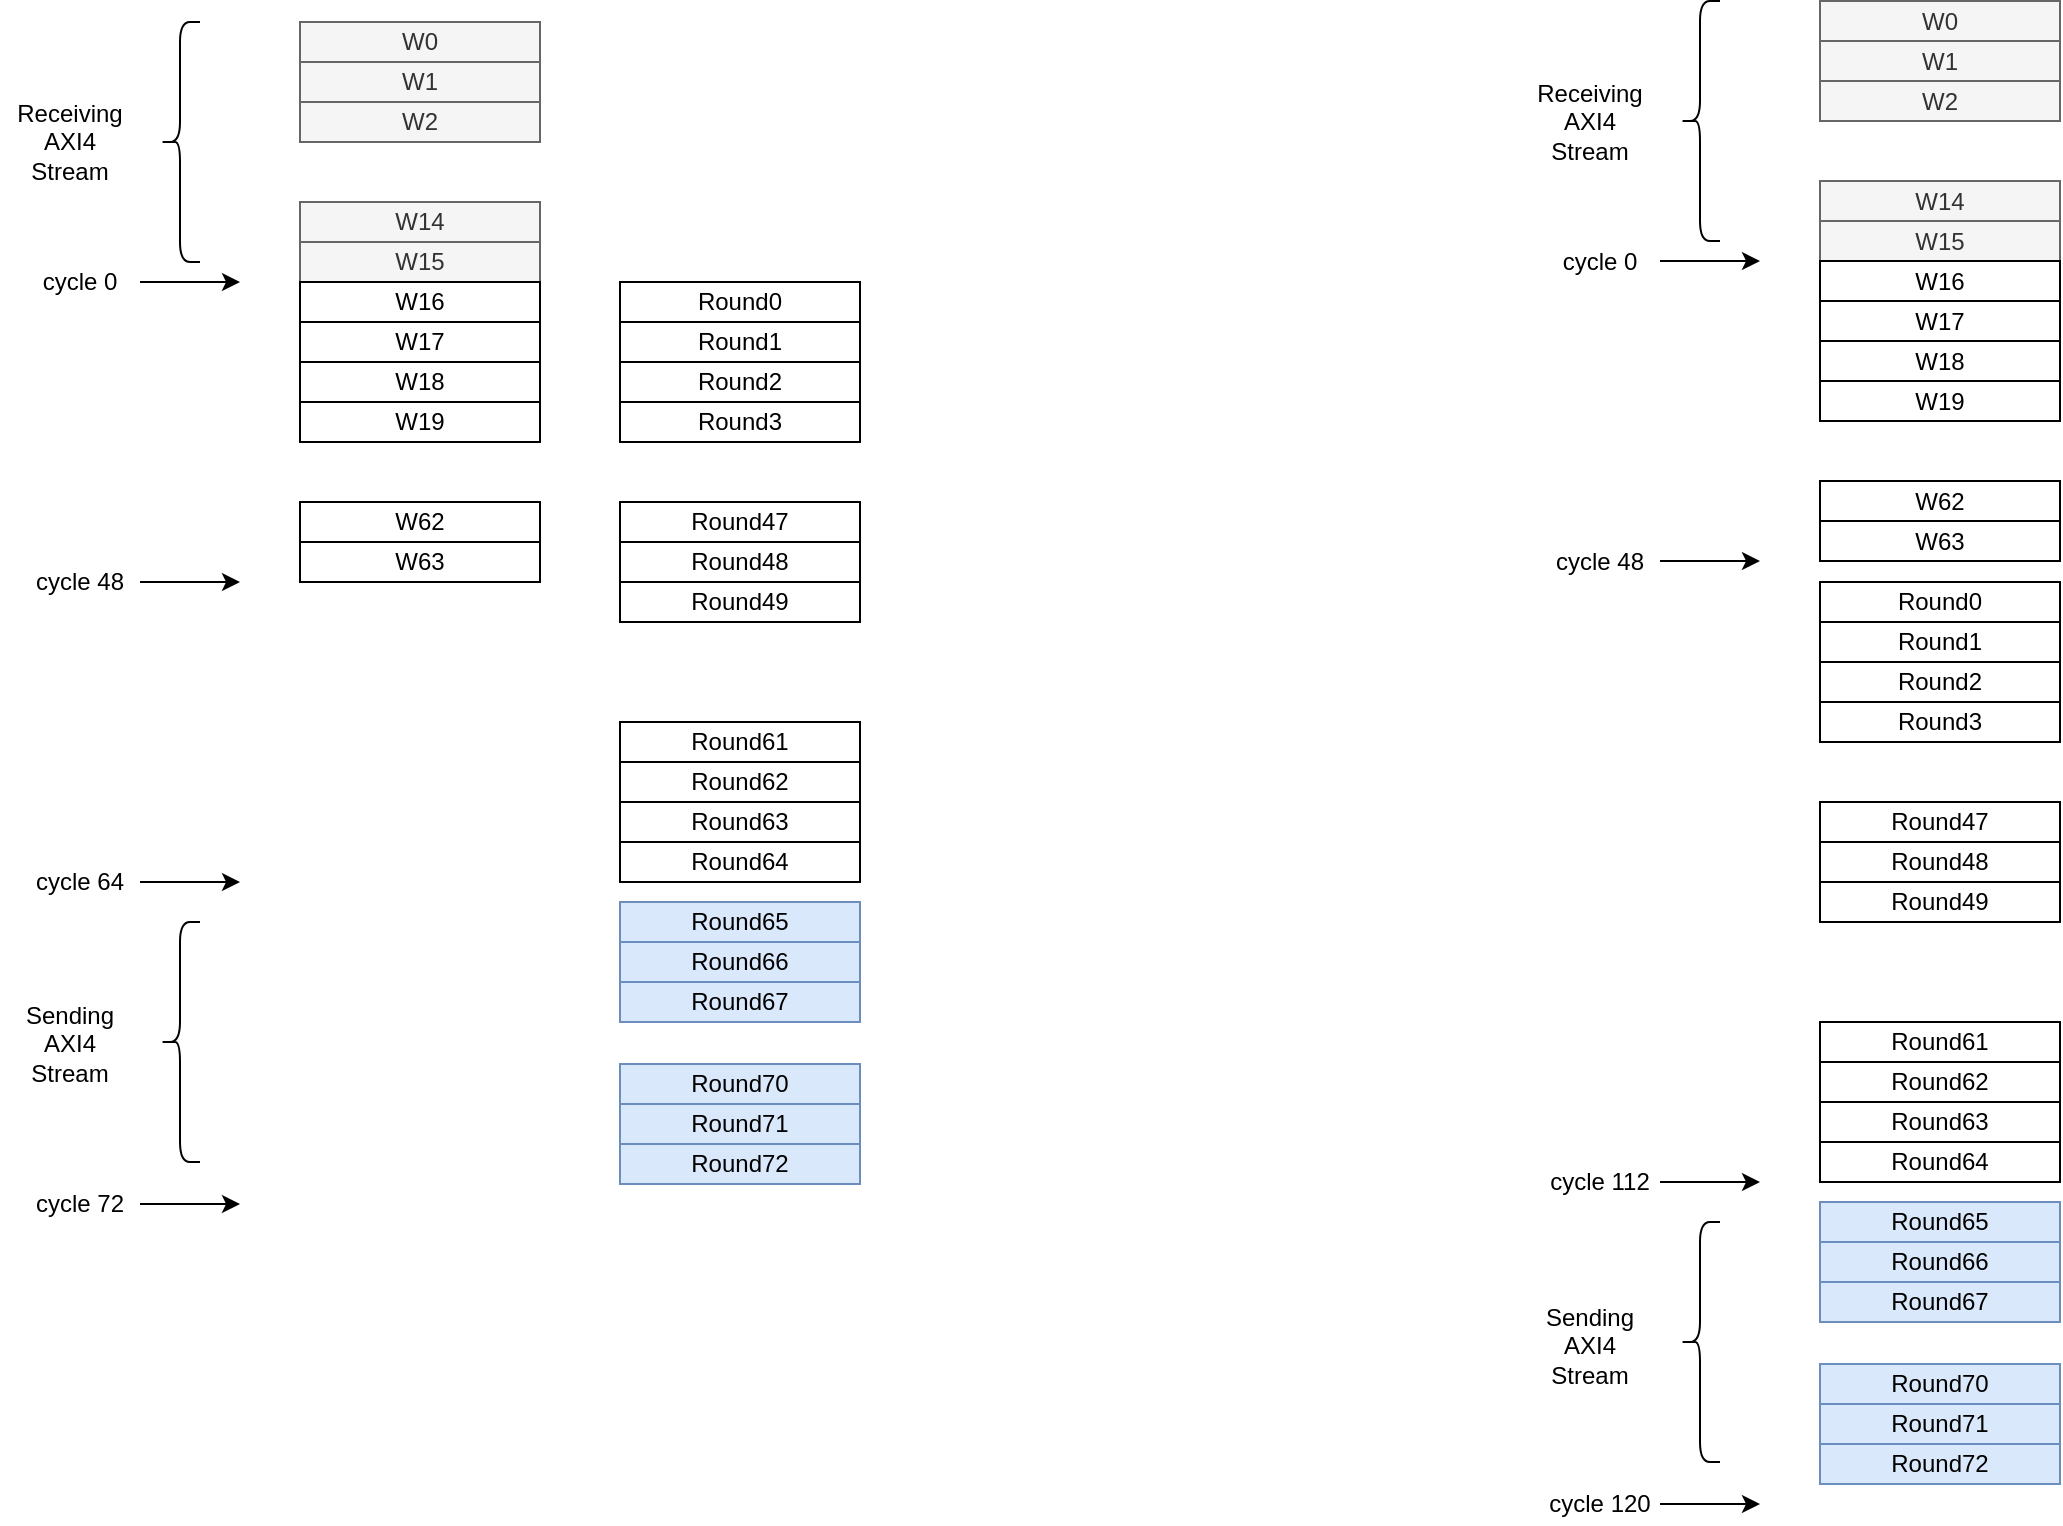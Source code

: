 <mxfile version="26.0.10">
  <diagram name="Página-1" id="EOr9GwJosVuLc8KGh8XC">
    <mxGraphModel dx="2606" dy="1160" grid="1" gridSize="10" guides="1" tooltips="1" connect="1" arrows="1" fold="1" page="0" pageScale="1" pageWidth="827" pageHeight="1169" math="0" shadow="0">
      <root>
        <mxCell id="0" />
        <mxCell id="1" parent="0" />
        <mxCell id="1_41IAmu8DSidC9TDrWD-1" value="W0" style="rounded=0;whiteSpace=wrap;html=1;fillColor=#f5f5f5;fontColor=#333333;strokeColor=#666666;" vertex="1" parent="1">
          <mxGeometry x="-40" y="160" width="120" height="20" as="geometry" />
        </mxCell>
        <mxCell id="1_41IAmu8DSidC9TDrWD-2" value="W1" style="rounded=0;whiteSpace=wrap;html=1;fillColor=#f5f5f5;fontColor=#333333;strokeColor=#666666;" vertex="1" parent="1">
          <mxGeometry x="-40" y="180" width="120" height="20" as="geometry" />
        </mxCell>
        <mxCell id="1_41IAmu8DSidC9TDrWD-3" value="W2" style="rounded=0;whiteSpace=wrap;html=1;fillColor=#f5f5f5;fontColor=#333333;strokeColor=#666666;" vertex="1" parent="1">
          <mxGeometry x="-40" y="200" width="120" height="20" as="geometry" />
        </mxCell>
        <mxCell id="1_41IAmu8DSidC9TDrWD-5" value="W14" style="rounded=0;whiteSpace=wrap;html=1;fillColor=#f5f5f5;fontColor=#333333;strokeColor=#666666;" vertex="1" parent="1">
          <mxGeometry x="-40" y="250" width="120" height="20" as="geometry" />
        </mxCell>
        <mxCell id="1_41IAmu8DSidC9TDrWD-6" value="W15" style="rounded=0;whiteSpace=wrap;html=1;fillColor=#f5f5f5;fontColor=#333333;strokeColor=#666666;" vertex="1" parent="1">
          <mxGeometry x="-40" y="270" width="120" height="20" as="geometry" />
        </mxCell>
        <mxCell id="1_41IAmu8DSidC9TDrWD-7" value="W16" style="rounded=0;whiteSpace=wrap;html=1;" vertex="1" parent="1">
          <mxGeometry x="-40" y="290" width="120" height="20" as="geometry" />
        </mxCell>
        <mxCell id="1_41IAmu8DSidC9TDrWD-8" value="W17" style="rounded=0;whiteSpace=wrap;html=1;" vertex="1" parent="1">
          <mxGeometry x="-40" y="310" width="120" height="20" as="geometry" />
        </mxCell>
        <mxCell id="1_41IAmu8DSidC9TDrWD-9" value="W18" style="rounded=0;whiteSpace=wrap;html=1;" vertex="1" parent="1">
          <mxGeometry x="-40" y="330" width="120" height="20" as="geometry" />
        </mxCell>
        <mxCell id="1_41IAmu8DSidC9TDrWD-10" value="W63" style="rounded=0;whiteSpace=wrap;html=1;" vertex="1" parent="1">
          <mxGeometry x="-40" y="420" width="120" height="20" as="geometry" />
        </mxCell>
        <mxCell id="1_41IAmu8DSidC9TDrWD-11" value="W62" style="rounded=0;whiteSpace=wrap;html=1;" vertex="1" parent="1">
          <mxGeometry x="-40" y="400" width="120" height="20" as="geometry" />
        </mxCell>
        <mxCell id="1_41IAmu8DSidC9TDrWD-12" value="Round1" style="rounded=0;whiteSpace=wrap;html=1;" vertex="1" parent="1">
          <mxGeometry x="120" y="310" width="120" height="20" as="geometry" />
        </mxCell>
        <mxCell id="1_41IAmu8DSidC9TDrWD-13" value="Round2" style="rounded=0;whiteSpace=wrap;html=1;" vertex="1" parent="1">
          <mxGeometry x="120" y="330" width="120" height="20" as="geometry" />
        </mxCell>
        <mxCell id="1_41IAmu8DSidC9TDrWD-14" value="Round3" style="rounded=0;whiteSpace=wrap;html=1;" vertex="1" parent="1">
          <mxGeometry x="120" y="350" width="120" height="20" as="geometry" />
        </mxCell>
        <mxCell id="1_41IAmu8DSidC9TDrWD-15" value="W19" style="rounded=0;whiteSpace=wrap;html=1;" vertex="1" parent="1">
          <mxGeometry x="-40" y="350" width="120" height="20" as="geometry" />
        </mxCell>
        <mxCell id="1_41IAmu8DSidC9TDrWD-16" value="Round0" style="rounded=0;whiteSpace=wrap;html=1;" vertex="1" parent="1">
          <mxGeometry x="120" y="290" width="120" height="20" as="geometry" />
        </mxCell>
        <mxCell id="1_41IAmu8DSidC9TDrWD-17" value="Round47" style="rounded=0;whiteSpace=wrap;html=1;" vertex="1" parent="1">
          <mxGeometry x="120" y="400" width="120" height="20" as="geometry" />
        </mxCell>
        <mxCell id="1_41IAmu8DSidC9TDrWD-18" value="Round48" style="rounded=0;whiteSpace=wrap;html=1;" vertex="1" parent="1">
          <mxGeometry x="120" y="420" width="120" height="20" as="geometry" />
        </mxCell>
        <mxCell id="1_41IAmu8DSidC9TDrWD-19" value="Round49" style="rounded=0;whiteSpace=wrap;html=1;" vertex="1" parent="1">
          <mxGeometry x="120" y="440" width="120" height="20" as="geometry" />
        </mxCell>
        <mxCell id="1_41IAmu8DSidC9TDrWD-21" value="Round61" style="rounded=0;whiteSpace=wrap;html=1;" vertex="1" parent="1">
          <mxGeometry x="120" y="510" width="120" height="20" as="geometry" />
        </mxCell>
        <mxCell id="1_41IAmu8DSidC9TDrWD-22" value="Round62" style="rounded=0;whiteSpace=wrap;html=1;" vertex="1" parent="1">
          <mxGeometry x="120" y="530" width="120" height="20" as="geometry" />
        </mxCell>
        <mxCell id="1_41IAmu8DSidC9TDrWD-23" value="Round63" style="rounded=0;whiteSpace=wrap;html=1;" vertex="1" parent="1">
          <mxGeometry x="120" y="550" width="120" height="20" as="geometry" />
        </mxCell>
        <mxCell id="1_41IAmu8DSidC9TDrWD-24" value="" style="endArrow=classic;html=1;rounded=0;" edge="1" parent="1">
          <mxGeometry width="50" height="50" relative="1" as="geometry">
            <mxPoint x="-120" y="290" as="sourcePoint" />
            <mxPoint x="-70" y="290" as="targetPoint" />
          </mxGeometry>
        </mxCell>
        <mxCell id="1_41IAmu8DSidC9TDrWD-25" value="cycle 0" style="text;html=1;align=center;verticalAlign=middle;whiteSpace=wrap;rounded=0;" vertex="1" parent="1">
          <mxGeometry x="-180" y="280" width="60" height="20" as="geometry" />
        </mxCell>
        <mxCell id="1_41IAmu8DSidC9TDrWD-28" value="" style="endArrow=classic;html=1;rounded=0;" edge="1" parent="1">
          <mxGeometry width="50" height="50" relative="1" as="geometry">
            <mxPoint x="-120" y="440" as="sourcePoint" />
            <mxPoint x="-70" y="440" as="targetPoint" />
          </mxGeometry>
        </mxCell>
        <mxCell id="1_41IAmu8DSidC9TDrWD-29" value="cycle 48" style="text;html=1;align=center;verticalAlign=middle;whiteSpace=wrap;rounded=0;" vertex="1" parent="1">
          <mxGeometry x="-180" y="430" width="60" height="20" as="geometry" />
        </mxCell>
        <mxCell id="1_41IAmu8DSidC9TDrWD-30" value="Round64" style="rounded=0;whiteSpace=wrap;html=1;" vertex="1" parent="1">
          <mxGeometry x="120" y="570" width="120" height="20" as="geometry" />
        </mxCell>
        <mxCell id="1_41IAmu8DSidC9TDrWD-31" value="Round65" style="rounded=0;whiteSpace=wrap;html=1;fillColor=#dae8fc;strokeColor=#6c8ebf;" vertex="1" parent="1">
          <mxGeometry x="120" y="600" width="120" height="20" as="geometry" />
        </mxCell>
        <mxCell id="1_41IAmu8DSidC9TDrWD-32" value="Round66" style="rounded=0;whiteSpace=wrap;html=1;fillColor=#dae8fc;strokeColor=#6c8ebf;" vertex="1" parent="1">
          <mxGeometry x="120" y="620" width="120" height="20" as="geometry" />
        </mxCell>
        <mxCell id="1_41IAmu8DSidC9TDrWD-33" value="Round67" style="rounded=0;whiteSpace=wrap;html=1;fillColor=#dae8fc;strokeColor=#6c8ebf;" vertex="1" parent="1">
          <mxGeometry x="120" y="640" width="120" height="20" as="geometry" />
        </mxCell>
        <mxCell id="1_41IAmu8DSidC9TDrWD-36" value="Round70" style="rounded=0;whiteSpace=wrap;html=1;fillColor=#dae8fc;strokeColor=#6c8ebf;" vertex="1" parent="1">
          <mxGeometry x="120" y="681" width="120" height="20" as="geometry" />
        </mxCell>
        <mxCell id="1_41IAmu8DSidC9TDrWD-37" value="Round71" style="rounded=0;whiteSpace=wrap;html=1;fillColor=#dae8fc;strokeColor=#6c8ebf;" vertex="1" parent="1">
          <mxGeometry x="120" y="701" width="120" height="20" as="geometry" />
        </mxCell>
        <mxCell id="1_41IAmu8DSidC9TDrWD-38" value="Round72" style="rounded=0;whiteSpace=wrap;html=1;fillColor=#dae8fc;strokeColor=#6c8ebf;" vertex="1" parent="1">
          <mxGeometry x="120" y="721" width="120" height="20" as="geometry" />
        </mxCell>
        <mxCell id="1_41IAmu8DSidC9TDrWD-39" value="" style="endArrow=classic;html=1;rounded=0;" edge="1" parent="1">
          <mxGeometry width="50" height="50" relative="1" as="geometry">
            <mxPoint x="-120" y="590" as="sourcePoint" />
            <mxPoint x="-70" y="590" as="targetPoint" />
          </mxGeometry>
        </mxCell>
        <mxCell id="1_41IAmu8DSidC9TDrWD-40" value="cycle 64" style="text;html=1;align=center;verticalAlign=middle;whiteSpace=wrap;rounded=0;" vertex="1" parent="1">
          <mxGeometry x="-180" y="580" width="60" height="20" as="geometry" />
        </mxCell>
        <mxCell id="1_41IAmu8DSidC9TDrWD-41" value="" style="shape=curlyBracket;whiteSpace=wrap;html=1;rounded=1;labelPosition=left;verticalLabelPosition=middle;align=right;verticalAlign=middle;" vertex="1" parent="1">
          <mxGeometry x="-110" y="160" width="20" height="120" as="geometry" />
        </mxCell>
        <mxCell id="1_41IAmu8DSidC9TDrWD-42" value="&lt;div&gt;Receiving&lt;/div&gt;&lt;div&gt;AXI4 Stream&lt;br&gt;&lt;/div&gt;" style="text;html=1;align=center;verticalAlign=middle;whiteSpace=wrap;rounded=0;" vertex="1" parent="1">
          <mxGeometry x="-190" y="210" width="70" height="20" as="geometry" />
        </mxCell>
        <mxCell id="1_41IAmu8DSidC9TDrWD-43" value="" style="shape=curlyBracket;whiteSpace=wrap;html=1;rounded=1;labelPosition=left;verticalLabelPosition=middle;align=right;verticalAlign=middle;" vertex="1" parent="1">
          <mxGeometry x="-110" y="610" width="20" height="120" as="geometry" />
        </mxCell>
        <mxCell id="1_41IAmu8DSidC9TDrWD-44" value="Sending AXI4 Stream" style="text;html=1;align=center;verticalAlign=middle;whiteSpace=wrap;rounded=0;" vertex="1" parent="1">
          <mxGeometry x="-190" y="661" width="70" height="20" as="geometry" />
        </mxCell>
        <mxCell id="1_41IAmu8DSidC9TDrWD-45" value="W0" style="rounded=0;whiteSpace=wrap;html=1;fillColor=#f5f5f5;fontColor=#333333;strokeColor=#666666;" vertex="1" parent="1">
          <mxGeometry x="720" y="149.5" width="120" height="20" as="geometry" />
        </mxCell>
        <mxCell id="1_41IAmu8DSidC9TDrWD-46" value="W1" style="rounded=0;whiteSpace=wrap;html=1;fillColor=#f5f5f5;fontColor=#333333;strokeColor=#666666;" vertex="1" parent="1">
          <mxGeometry x="720" y="169.5" width="120" height="20" as="geometry" />
        </mxCell>
        <mxCell id="1_41IAmu8DSidC9TDrWD-47" value="W2" style="rounded=0;whiteSpace=wrap;html=1;fillColor=#f5f5f5;fontColor=#333333;strokeColor=#666666;" vertex="1" parent="1">
          <mxGeometry x="720" y="189.5" width="120" height="20" as="geometry" />
        </mxCell>
        <mxCell id="1_41IAmu8DSidC9TDrWD-48" value="W14" style="rounded=0;whiteSpace=wrap;html=1;fillColor=#f5f5f5;fontColor=#333333;strokeColor=#666666;" vertex="1" parent="1">
          <mxGeometry x="720" y="239.5" width="120" height="20" as="geometry" />
        </mxCell>
        <mxCell id="1_41IAmu8DSidC9TDrWD-49" value="W15" style="rounded=0;whiteSpace=wrap;html=1;fillColor=#f5f5f5;fontColor=#333333;strokeColor=#666666;" vertex="1" parent="1">
          <mxGeometry x="720" y="259.5" width="120" height="20" as="geometry" />
        </mxCell>
        <mxCell id="1_41IAmu8DSidC9TDrWD-50" value="W16" style="rounded=0;whiteSpace=wrap;html=1;" vertex="1" parent="1">
          <mxGeometry x="720" y="279.5" width="120" height="20" as="geometry" />
        </mxCell>
        <mxCell id="1_41IAmu8DSidC9TDrWD-51" value="W17" style="rounded=0;whiteSpace=wrap;html=1;" vertex="1" parent="1">
          <mxGeometry x="720" y="299.5" width="120" height="20" as="geometry" />
        </mxCell>
        <mxCell id="1_41IAmu8DSidC9TDrWD-52" value="W18" style="rounded=0;whiteSpace=wrap;html=1;" vertex="1" parent="1">
          <mxGeometry x="720" y="319.5" width="120" height="20" as="geometry" />
        </mxCell>
        <mxCell id="1_41IAmu8DSidC9TDrWD-53" value="W63" style="rounded=0;whiteSpace=wrap;html=1;" vertex="1" parent="1">
          <mxGeometry x="720" y="409.5" width="120" height="20" as="geometry" />
        </mxCell>
        <mxCell id="1_41IAmu8DSidC9TDrWD-54" value="W62" style="rounded=0;whiteSpace=wrap;html=1;" vertex="1" parent="1">
          <mxGeometry x="720" y="389.5" width="120" height="20" as="geometry" />
        </mxCell>
        <mxCell id="1_41IAmu8DSidC9TDrWD-55" value="Round1" style="rounded=0;whiteSpace=wrap;html=1;" vertex="1" parent="1">
          <mxGeometry x="720" y="460" width="120" height="20" as="geometry" />
        </mxCell>
        <mxCell id="1_41IAmu8DSidC9TDrWD-56" value="Round2" style="rounded=0;whiteSpace=wrap;html=1;" vertex="1" parent="1">
          <mxGeometry x="720" y="480" width="120" height="20" as="geometry" />
        </mxCell>
        <mxCell id="1_41IAmu8DSidC9TDrWD-57" value="Round3" style="rounded=0;whiteSpace=wrap;html=1;" vertex="1" parent="1">
          <mxGeometry x="720" y="500" width="120" height="20" as="geometry" />
        </mxCell>
        <mxCell id="1_41IAmu8DSidC9TDrWD-58" value="W19" style="rounded=0;whiteSpace=wrap;html=1;" vertex="1" parent="1">
          <mxGeometry x="720" y="339.5" width="120" height="20" as="geometry" />
        </mxCell>
        <mxCell id="1_41IAmu8DSidC9TDrWD-59" value="Round0" style="rounded=0;whiteSpace=wrap;html=1;" vertex="1" parent="1">
          <mxGeometry x="720" y="440" width="120" height="20" as="geometry" />
        </mxCell>
        <mxCell id="1_41IAmu8DSidC9TDrWD-60" value="Round47" style="rounded=0;whiteSpace=wrap;html=1;" vertex="1" parent="1">
          <mxGeometry x="720" y="550" width="120" height="20" as="geometry" />
        </mxCell>
        <mxCell id="1_41IAmu8DSidC9TDrWD-61" value="Round48" style="rounded=0;whiteSpace=wrap;html=1;" vertex="1" parent="1">
          <mxGeometry x="720" y="570" width="120" height="20" as="geometry" />
        </mxCell>
        <mxCell id="1_41IAmu8DSidC9TDrWD-62" value="Round49" style="rounded=0;whiteSpace=wrap;html=1;" vertex="1" parent="1">
          <mxGeometry x="720" y="590" width="120" height="20" as="geometry" />
        </mxCell>
        <mxCell id="1_41IAmu8DSidC9TDrWD-63" value="Round61" style="rounded=0;whiteSpace=wrap;html=1;" vertex="1" parent="1">
          <mxGeometry x="720" y="660" width="120" height="20" as="geometry" />
        </mxCell>
        <mxCell id="1_41IAmu8DSidC9TDrWD-64" value="Round62" style="rounded=0;whiteSpace=wrap;html=1;" vertex="1" parent="1">
          <mxGeometry x="720" y="680" width="120" height="20" as="geometry" />
        </mxCell>
        <mxCell id="1_41IAmu8DSidC9TDrWD-65" value="Round63" style="rounded=0;whiteSpace=wrap;html=1;" vertex="1" parent="1">
          <mxGeometry x="720" y="700" width="120" height="20" as="geometry" />
        </mxCell>
        <mxCell id="1_41IAmu8DSidC9TDrWD-66" value="" style="endArrow=classic;html=1;rounded=0;" edge="1" parent="1">
          <mxGeometry width="50" height="50" relative="1" as="geometry">
            <mxPoint x="640" y="279.5" as="sourcePoint" />
            <mxPoint x="690" y="279.5" as="targetPoint" />
          </mxGeometry>
        </mxCell>
        <mxCell id="1_41IAmu8DSidC9TDrWD-67" value="cycle 0" style="text;html=1;align=center;verticalAlign=middle;whiteSpace=wrap;rounded=0;" vertex="1" parent="1">
          <mxGeometry x="580" y="269.5" width="60" height="20" as="geometry" />
        </mxCell>
        <mxCell id="1_41IAmu8DSidC9TDrWD-68" value="" style="endArrow=classic;html=1;rounded=0;" edge="1" parent="1">
          <mxGeometry width="50" height="50" relative="1" as="geometry">
            <mxPoint x="640" y="429.5" as="sourcePoint" />
            <mxPoint x="690" y="429.5" as="targetPoint" />
          </mxGeometry>
        </mxCell>
        <mxCell id="1_41IAmu8DSidC9TDrWD-69" value="cycle 48" style="text;html=1;align=center;verticalAlign=middle;whiteSpace=wrap;rounded=0;" vertex="1" parent="1">
          <mxGeometry x="580" y="419.5" width="60" height="20" as="geometry" />
        </mxCell>
        <mxCell id="1_41IAmu8DSidC9TDrWD-70" value="Round64" style="rounded=0;whiteSpace=wrap;html=1;" vertex="1" parent="1">
          <mxGeometry x="720" y="720" width="120" height="20" as="geometry" />
        </mxCell>
        <mxCell id="1_41IAmu8DSidC9TDrWD-71" value="Round65" style="rounded=0;whiteSpace=wrap;html=1;fillColor=#dae8fc;strokeColor=#6c8ebf;" vertex="1" parent="1">
          <mxGeometry x="720" y="750" width="120" height="20" as="geometry" />
        </mxCell>
        <mxCell id="1_41IAmu8DSidC9TDrWD-72" value="Round66" style="rounded=0;whiteSpace=wrap;html=1;fillColor=#dae8fc;strokeColor=#6c8ebf;" vertex="1" parent="1">
          <mxGeometry x="720" y="770" width="120" height="20" as="geometry" />
        </mxCell>
        <mxCell id="1_41IAmu8DSidC9TDrWD-73" value="Round67" style="rounded=0;whiteSpace=wrap;html=1;fillColor=#dae8fc;strokeColor=#6c8ebf;" vertex="1" parent="1">
          <mxGeometry x="720" y="790" width="120" height="20" as="geometry" />
        </mxCell>
        <mxCell id="1_41IAmu8DSidC9TDrWD-74" value="Round70" style="rounded=0;whiteSpace=wrap;html=1;fillColor=#dae8fc;strokeColor=#6c8ebf;" vertex="1" parent="1">
          <mxGeometry x="720" y="831" width="120" height="20" as="geometry" />
        </mxCell>
        <mxCell id="1_41IAmu8DSidC9TDrWD-75" value="Round71" style="rounded=0;whiteSpace=wrap;html=1;fillColor=#dae8fc;strokeColor=#6c8ebf;" vertex="1" parent="1">
          <mxGeometry x="720" y="851" width="120" height="20" as="geometry" />
        </mxCell>
        <mxCell id="1_41IAmu8DSidC9TDrWD-76" value="Round72" style="rounded=0;whiteSpace=wrap;html=1;fillColor=#dae8fc;strokeColor=#6c8ebf;" vertex="1" parent="1">
          <mxGeometry x="720" y="871" width="120" height="20" as="geometry" />
        </mxCell>
        <mxCell id="1_41IAmu8DSidC9TDrWD-77" value="" style="endArrow=classic;html=1;rounded=0;" edge="1" parent="1">
          <mxGeometry width="50" height="50" relative="1" as="geometry">
            <mxPoint x="640" y="740" as="sourcePoint" />
            <mxPoint x="690" y="740" as="targetPoint" />
          </mxGeometry>
        </mxCell>
        <mxCell id="1_41IAmu8DSidC9TDrWD-78" value="cycle 112" style="text;html=1;align=center;verticalAlign=middle;whiteSpace=wrap;rounded=0;" vertex="1" parent="1">
          <mxGeometry x="580" y="730" width="60" height="20" as="geometry" />
        </mxCell>
        <mxCell id="1_41IAmu8DSidC9TDrWD-79" value="" style="shape=curlyBracket;whiteSpace=wrap;html=1;rounded=1;labelPosition=left;verticalLabelPosition=middle;align=right;verticalAlign=middle;" vertex="1" parent="1">
          <mxGeometry x="650" y="149.5" width="20" height="120" as="geometry" />
        </mxCell>
        <mxCell id="1_41IAmu8DSidC9TDrWD-80" value="&lt;div&gt;Receiving&lt;/div&gt;&lt;div&gt;AXI4 Stream&lt;br&gt;&lt;/div&gt;" style="text;html=1;align=center;verticalAlign=middle;whiteSpace=wrap;rounded=0;" vertex="1" parent="1">
          <mxGeometry x="570" y="199.5" width="70" height="20" as="geometry" />
        </mxCell>
        <mxCell id="1_41IAmu8DSidC9TDrWD-81" value="" style="shape=curlyBracket;whiteSpace=wrap;html=1;rounded=1;labelPosition=left;verticalLabelPosition=middle;align=right;verticalAlign=middle;" vertex="1" parent="1">
          <mxGeometry x="650" y="760" width="20" height="120" as="geometry" />
        </mxCell>
        <mxCell id="1_41IAmu8DSidC9TDrWD-82" value="Sending AXI4 Stream" style="text;html=1;align=center;verticalAlign=middle;whiteSpace=wrap;rounded=0;" vertex="1" parent="1">
          <mxGeometry x="570" y="812" width="70" height="20" as="geometry" />
        </mxCell>
        <mxCell id="1_41IAmu8DSidC9TDrWD-83" value="" style="endArrow=classic;html=1;rounded=0;" edge="1" parent="1">
          <mxGeometry width="50" height="50" relative="1" as="geometry">
            <mxPoint x="640" y="901" as="sourcePoint" />
            <mxPoint x="690" y="901" as="targetPoint" />
          </mxGeometry>
        </mxCell>
        <mxCell id="1_41IAmu8DSidC9TDrWD-84" value="cycle 120" style="text;html=1;align=center;verticalAlign=middle;whiteSpace=wrap;rounded=0;" vertex="1" parent="1">
          <mxGeometry x="580" y="891" width="60" height="20" as="geometry" />
        </mxCell>
        <mxCell id="1_41IAmu8DSidC9TDrWD-85" value="" style="endArrow=classic;html=1;rounded=0;" edge="1" parent="1">
          <mxGeometry width="50" height="50" relative="1" as="geometry">
            <mxPoint x="-120" y="751" as="sourcePoint" />
            <mxPoint x="-70" y="751" as="targetPoint" />
          </mxGeometry>
        </mxCell>
        <mxCell id="1_41IAmu8DSidC9TDrWD-86" value="cycle 72" style="text;html=1;align=center;verticalAlign=middle;whiteSpace=wrap;rounded=0;" vertex="1" parent="1">
          <mxGeometry x="-180" y="741" width="60" height="20" as="geometry" />
        </mxCell>
      </root>
    </mxGraphModel>
  </diagram>
</mxfile>
